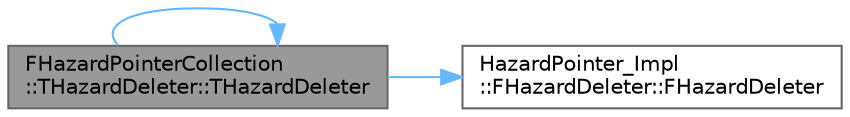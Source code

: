 digraph "FHazardPointerCollection::THazardDeleter::THazardDeleter"
{
 // INTERACTIVE_SVG=YES
 // LATEX_PDF_SIZE
  bgcolor="transparent";
  edge [fontname=Helvetica,fontsize=10,labelfontname=Helvetica,labelfontsize=10];
  node [fontname=Helvetica,fontsize=10,shape=box,height=0.2,width=0.4];
  rankdir="LR";
  Node1 [id="Node000001",label="FHazardPointerCollection\l::THazardDeleter::THazardDeleter",height=0.2,width=0.4,color="gray40", fillcolor="grey60", style="filled", fontcolor="black",tooltip=" "];
  Node1 -> Node2 [id="edge1_Node000001_Node000002",color="steelblue1",style="solid",tooltip=" "];
  Node2 [id="Node000002",label="HazardPointer_Impl\l::FHazardDeleter::FHazardDeleter",height=0.2,width=0.4,color="grey40", fillcolor="white", style="filled",URL="$d7/dcf/classHazardPointer__Impl_1_1FHazardDeleter.html#a051fa09047cba5963209e8d407e22f4b",tooltip=" "];
  Node1 -> Node1 [id="edge2_Node000001_Node000001",color="steelblue1",style="solid",tooltip=" "];
}
